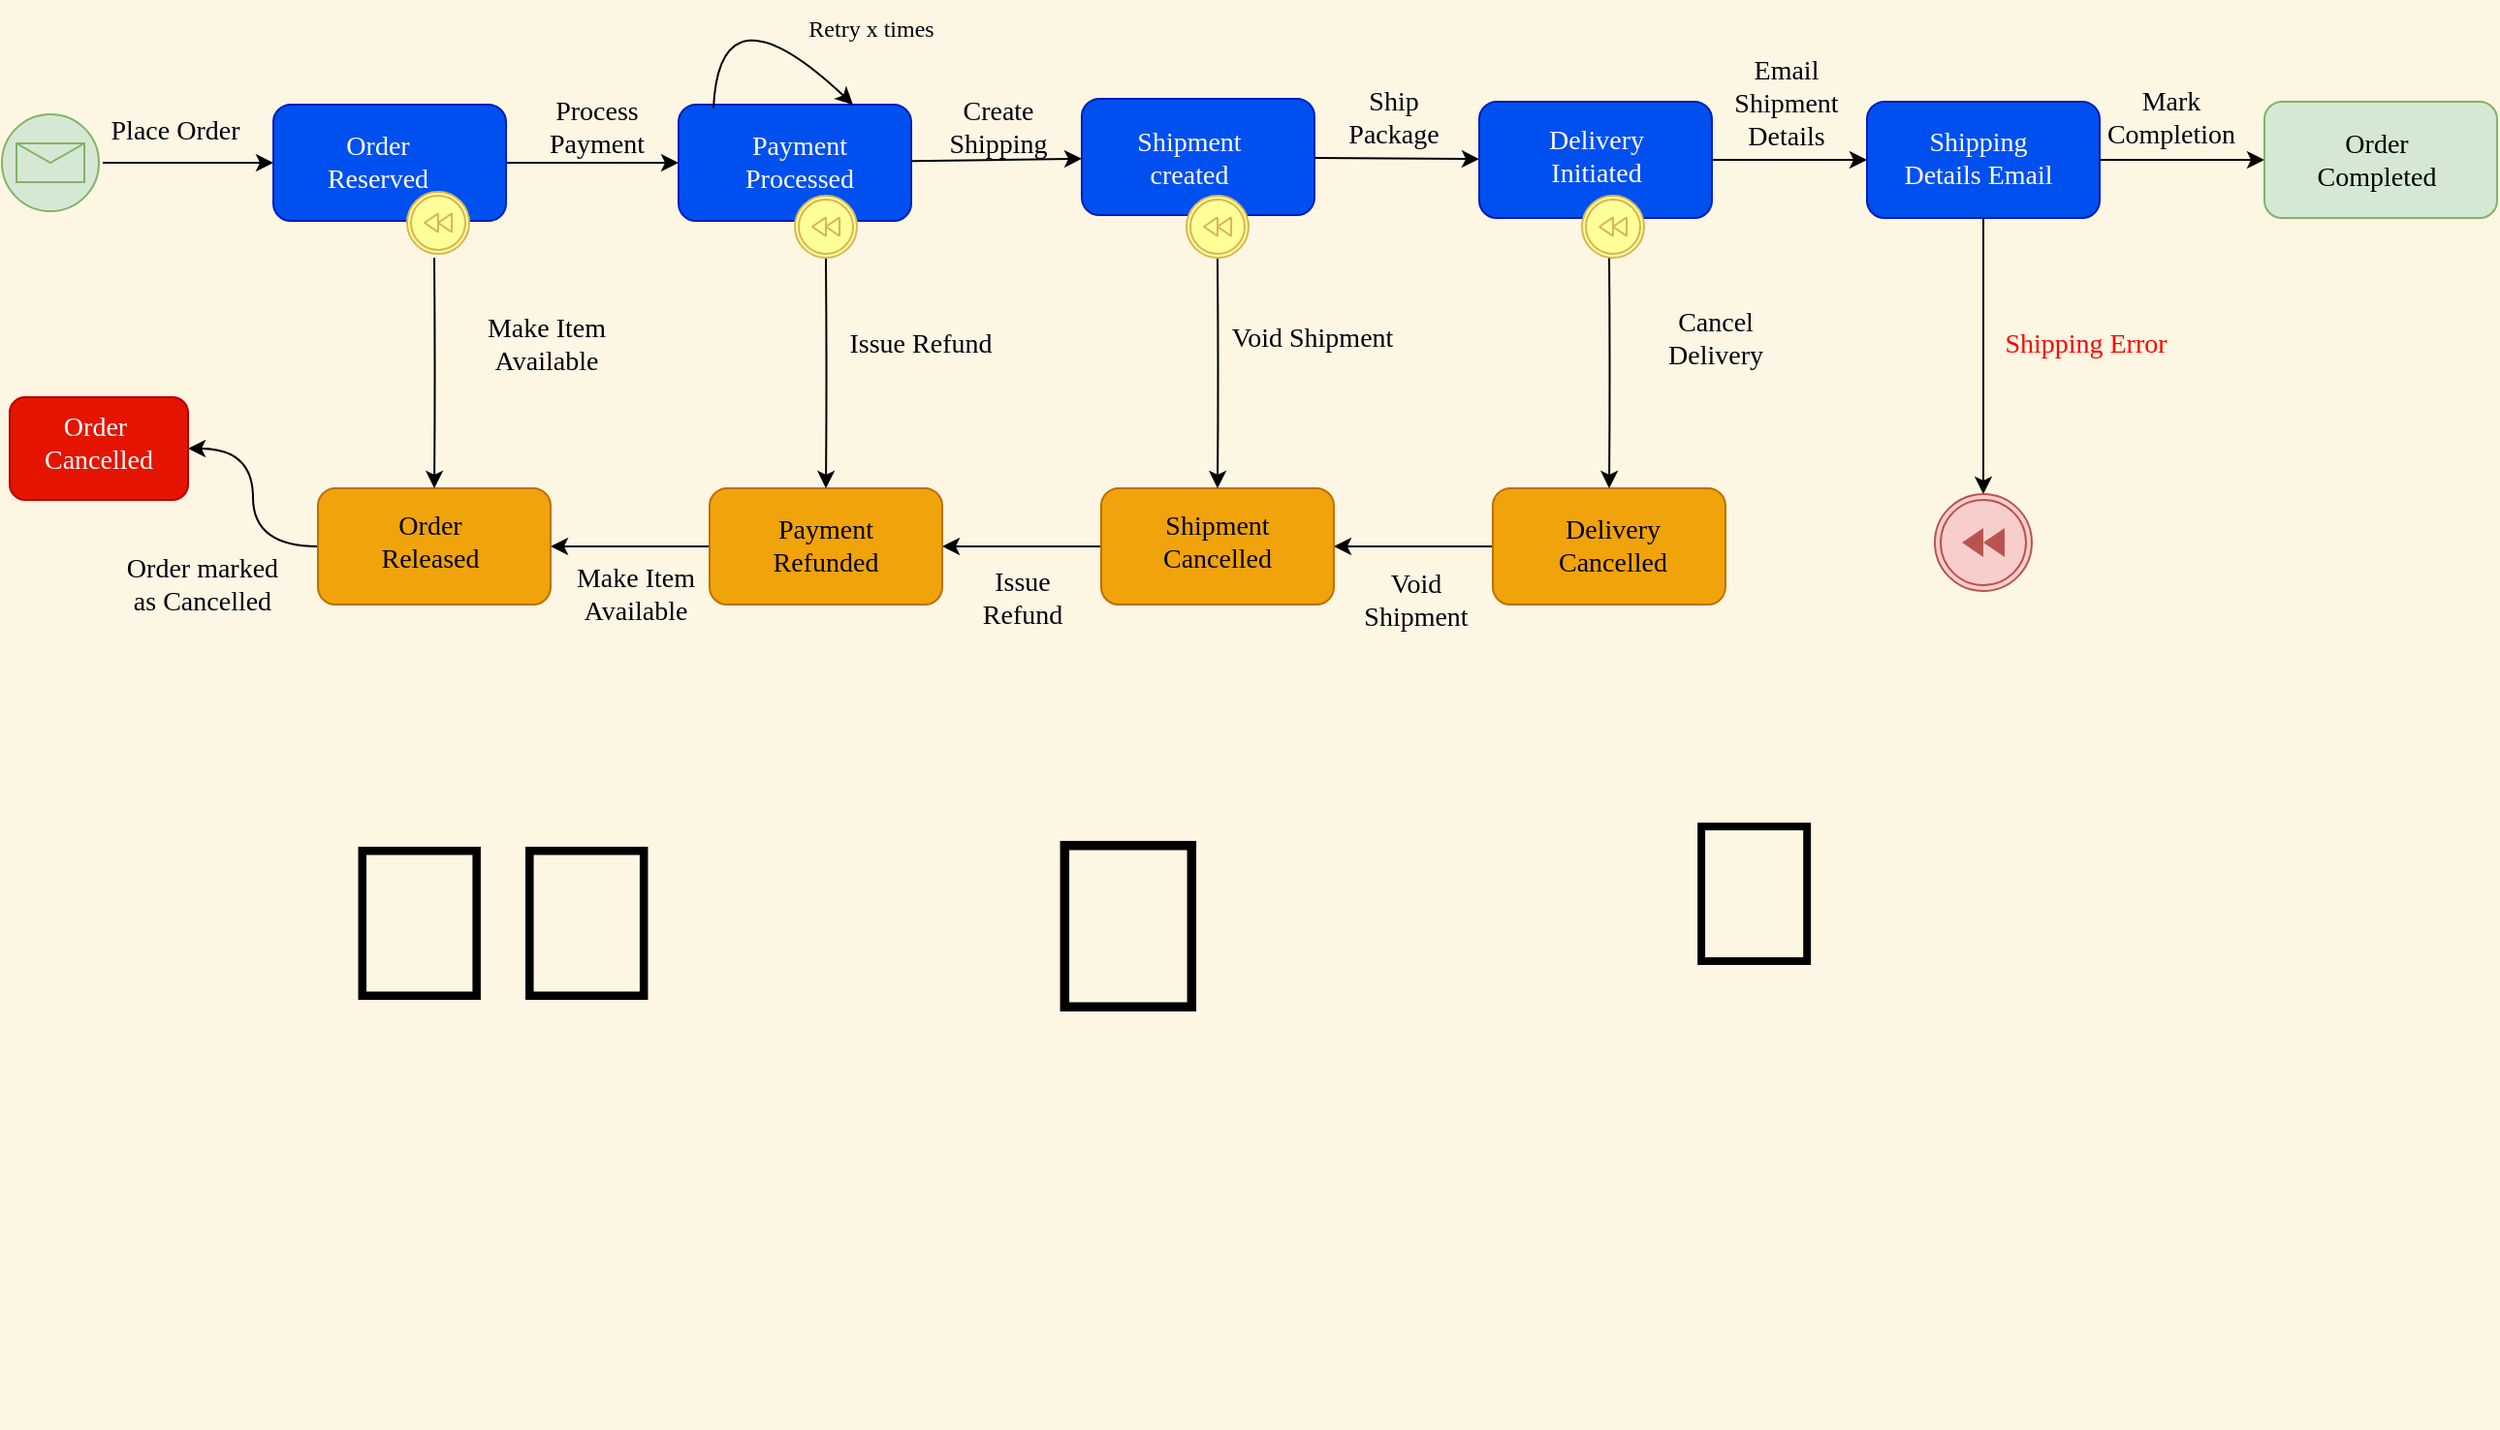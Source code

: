<mxfile>
    <diagram id="TLqlpEwYbJGXmHmKZ_lC" name="Page-1">
        <mxGraphModel dx="1848" dy="909" grid="0" gridSize="10" guides="1" tooltips="1" connect="1" arrows="1" fold="1" page="0" pageScale="1" pageWidth="827" pageHeight="1169" background="#FDF6E3" math="0" shadow="0">
            <root>
                <mxCell id="0"/>
                <mxCell id="1" parent="0"/>
                <mxCell id="6" value="" style="edgeStyle=none;html=1;" parent="1" target="5" edge="1">
                    <mxGeometry relative="1" as="geometry">
                        <mxPoint x="77" y="264" as="sourcePoint"/>
                    </mxGeometry>
                </mxCell>
                <mxCell id="8" value="" style="edgeStyle=none;html=1;" parent="1" source="5" target="7" edge="1">
                    <mxGeometry relative="1" as="geometry"/>
                </mxCell>
                <mxCell id="5" value="" style="whiteSpace=wrap;html=1;verticalAlign=top;fillColor=#0050ef;strokeColor=#001DBC;fontColor=#ffffff;labelBackgroundColor=#ffffff;glass=0;shadow=0;rounded=1;" parent="1" vertex="1">
                    <mxGeometry x="165" y="234" width="120" height="60" as="geometry"/>
                </mxCell>
                <mxCell id="16" value="" style="edgeStyle=none;html=1;fontFamily=Times New Roman;fontColor=#ffffff;" parent="1" source="7" target="15" edge="1">
                    <mxGeometry relative="1" as="geometry"/>
                </mxCell>
                <mxCell id="7" value="" style="whiteSpace=wrap;html=1;verticalAlign=top;fillColor=#0050ef;strokeColor=#001DBC;fontColor=#ffffff;labelBackgroundColor=#ffffff;glass=0;shadow=0;rounded=1;" parent="1" vertex="1">
                    <mxGeometry x="374" y="234" width="120" height="60" as="geometry"/>
                </mxCell>
                <mxCell id="9" value="Place Order" style="text;html=1;strokeColor=none;fillColor=none;align=center;verticalAlign=middle;whiteSpace=wrap;rounded=0;shadow=0;glass=0;labelBackgroundColor=none;sketch=0;fontColor=#00000D;fontFamily=Times New Roman;fontSize=14;" parent="1" vertex="1">
                    <mxGeometry x="78" y="232.5" width="73" height="30" as="geometry"/>
                </mxCell>
                <mxCell id="10" value="Order Reserved" style="text;html=1;strokeColor=none;fillColor=none;align=center;verticalAlign=middle;whiteSpace=wrap;rounded=0;shadow=0;glass=0;labelBackgroundColor=none;sketch=0;fontColor=#ffffff;fontFamily=Times New Roman;fontSize=14;" parent="1" vertex="1">
                    <mxGeometry x="175" y="249" width="88" height="30" as="geometry"/>
                </mxCell>
                <mxCell id="11" value="Process Payment" style="text;html=1;strokeColor=none;fillColor=none;align=center;verticalAlign=middle;whiteSpace=wrap;rounded=0;shadow=0;glass=0;labelBackgroundColor=none;sketch=0;fontColor=#00000D;fontFamily=Times New Roman;fontSize=14;" parent="1" vertex="1">
                    <mxGeometry x="295" y="231" width="74" height="30" as="geometry"/>
                </mxCell>
                <mxCell id="12" value="Payment Processed" style="text;html=1;strokeColor=none;fillColor=none;align=center;verticalAlign=middle;whiteSpace=wrap;rounded=0;shadow=0;glass=0;labelBackgroundColor=none;sketch=0;fontColor=#ffffff;fontFamily=Times New Roman;fontSize=14;" parent="1" vertex="1">
                    <mxGeometry x="389" y="249" width="95" height="30" as="geometry"/>
                </mxCell>
                <mxCell id="20" value="" style="edgeStyle=none;html=1;fontFamily=Times New Roman;fontColor=#ffffff;" parent="1" source="15" target="19" edge="1">
                    <mxGeometry relative="1" as="geometry"/>
                </mxCell>
                <mxCell id="15" value="" style="whiteSpace=wrap;html=1;verticalAlign=top;fillColor=#0050ef;strokeColor=#001DBC;fontColor=#ffffff;labelBackgroundColor=#ffffff;glass=0;shadow=0;rounded=1;" parent="1" vertex="1">
                    <mxGeometry x="582" y="231" width="120" height="60" as="geometry"/>
                </mxCell>
                <mxCell id="17" value="Create Shipping" style="text;html=1;strokeColor=none;fillColor=none;align=center;verticalAlign=middle;whiteSpace=wrap;rounded=0;shadow=0;glass=0;labelBackgroundColor=none;sketch=0;fontColor=#00000D;fontFamily=Times New Roman;fontSize=14;" parent="1" vertex="1">
                    <mxGeometry x="502" y="232.5" width="74" height="27" as="geometry"/>
                </mxCell>
                <mxCell id="18" value="Shipment created" style="text;html=1;strokeColor=none;fillColor=none;align=center;verticalAlign=middle;whiteSpace=wrap;rounded=0;shadow=0;glass=0;labelBackgroundColor=none;sketch=0;fontColor=#FFFFFF;fontFamily=Times New Roman;fontSize=14;" parent="1" vertex="1">
                    <mxGeometry x="590" y="247" width="95" height="30" as="geometry"/>
                </mxCell>
                <mxCell id="43" value="" style="edgeStyle=orthogonalEdgeStyle;curved=1;html=1;fontFamily=Times New Roman;fontColor=#ffffff;" parent="1" source="19" target="42" edge="1">
                    <mxGeometry relative="1" as="geometry"/>
                </mxCell>
                <mxCell id="19" value="" style="whiteSpace=wrap;html=1;verticalAlign=top;fillColor=#0050ef;strokeColor=#001DBC;fontColor=#ffffff;labelBackgroundColor=#ffffff;glass=0;shadow=0;rounded=1;" parent="1" vertex="1">
                    <mxGeometry x="787" y="232.5" width="120" height="60" as="geometry"/>
                </mxCell>
                <mxCell id="28" value="" style="endArrow=classic;html=1;fontFamily=Times New Roman;fontColor=#ffffff;curved=1;exitX=0.15;exitY=0.033;exitDx=0;exitDy=0;exitPerimeter=0;entryX=0.75;entryY=0;entryDx=0;entryDy=0;" parent="1" source="7" target="7" edge="1">
                    <mxGeometry width="50" height="50" relative="1" as="geometry">
                        <mxPoint x="390" y="191" as="sourcePoint"/>
                        <mxPoint x="468" y="181" as="targetPoint"/>
                        <Array as="points">
                            <mxPoint x="395" y="169"/>
                        </Array>
                    </mxGeometry>
                </mxCell>
                <mxCell id="29" value="Retry x times" style="text;html=1;strokeColor=none;fillColor=none;align=center;verticalAlign=middle;whiteSpace=wrap;rounded=0;shadow=0;glass=0;labelBackgroundColor=none;sketch=0;fontColor=#00000D;fontFamily=Times New Roman;" parent="1" vertex="1">
                    <mxGeometry x="437" y="180" width="73" height="30" as="geometry"/>
                </mxCell>
                <mxCell id="30" value="Ship Package" style="text;html=1;strokeColor=none;fillColor=none;align=center;verticalAlign=middle;whiteSpace=wrap;rounded=0;shadow=0;glass=0;labelBackgroundColor=none;sketch=0;fontColor=#00000D;fontFamily=Times New Roman;fontSize=14;" parent="1" vertex="1">
                    <mxGeometry x="706" y="224" width="74" height="34" as="geometry"/>
                </mxCell>
                <mxCell id="31" value="Delivery Initiated" style="text;html=1;strokeColor=none;fillColor=none;align=center;verticalAlign=middle;whiteSpace=wrap;rounded=0;shadow=0;glass=0;labelBackgroundColor=none;sketch=0;fontColor=#FFFFFF;fontFamily=Times New Roman;fontSize=14;" parent="1" vertex="1">
                    <mxGeometry x="799.5" y="246" width="95" height="30" as="geometry"/>
                </mxCell>
                <mxCell id="35" value="Email Shipment Details" style="text;html=1;strokeColor=none;fillColor=none;align=center;verticalAlign=middle;whiteSpace=wrap;rounded=0;shadow=0;glass=0;labelBackgroundColor=none;sketch=0;fontColor=#00000D;fontFamily=Times New Roman;fontSize=14;" parent="1" vertex="1">
                    <mxGeometry x="907" y="207.5" width="77" height="52" as="geometry"/>
                </mxCell>
                <mxCell id="45" value="" style="edgeStyle=orthogonalEdgeStyle;curved=1;html=1;fontFamily=Times New Roman;fontColor=#ffffff;" parent="1" source="42" target="44" edge="1">
                    <mxGeometry relative="1" as="geometry"/>
                </mxCell>
                <mxCell id="93" style="edgeStyle=none;html=1;" edge="1" parent="1" source="42" target="92">
                    <mxGeometry relative="1" as="geometry"/>
                </mxCell>
                <mxCell id="42" value="" style="whiteSpace=wrap;html=1;verticalAlign=top;fillColor=#0050ef;strokeColor=#001DBC;fontColor=#ffffff;labelBackgroundColor=#ffffff;glass=0;shadow=0;rounded=1;" parent="1" vertex="1">
                    <mxGeometry x="987" y="232.5" width="120" height="60" as="geometry"/>
                </mxCell>
                <mxCell id="44" value="" style="whiteSpace=wrap;html=1;verticalAlign=top;fillColor=#d5e8d4;strokeColor=#82b366;labelBackgroundColor=#ffffff;glass=0;shadow=0;rounded=1;" parent="1" vertex="1">
                    <mxGeometry x="1192" y="232.5" width="120" height="60" as="geometry"/>
                </mxCell>
                <mxCell id="46" value="Shipping Details Email" style="text;html=1;strokeColor=none;fillColor=none;align=center;verticalAlign=middle;whiteSpace=wrap;rounded=0;shadow=0;glass=0;labelBackgroundColor=none;sketch=0;fontColor=#FFFFFF;fontFamily=Times New Roman;fontSize=14;" parent="1" vertex="1">
                    <mxGeometry x="997" y="247" width="95" height="30" as="geometry"/>
                </mxCell>
                <mxCell id="47" value="Mark Completion" style="text;html=1;strokeColor=none;fillColor=none;align=center;verticalAlign=middle;whiteSpace=wrap;rounded=0;shadow=0;glass=0;labelBackgroundColor=none;sketch=0;fontColor=#00000D;fontFamily=Times New Roman;fontSize=14;" parent="1" vertex="1">
                    <mxGeometry x="1107" y="227.5" width="74" height="27" as="geometry"/>
                </mxCell>
                <mxCell id="48" value="Order Completed" style="text;html=1;strokeColor=none;fillColor=#d5e8d4;align=center;verticalAlign=middle;whiteSpace=wrap;rounded=0;shadow=0;glass=0;labelBackgroundColor=none;sketch=0;fontFamily=Times New Roman;fontSize=14;" parent="1" vertex="1">
                    <mxGeometry x="1213" y="249" width="74" height="27" as="geometry"/>
                </mxCell>
                <mxCell id="55" value="" style="edgeStyle=orthogonalEdgeStyle;curved=1;html=1;fontFamily=Times New Roman;fontColor=#ffffff;" parent="1" source="52" target="54" edge="1">
                    <mxGeometry relative="1" as="geometry"/>
                </mxCell>
                <mxCell id="52" value="" style="whiteSpace=wrap;html=1;fontFamily=Times New Roman;verticalAlign=top;fillColor=#f0a30a;strokeColor=#BD7000;fontColor=#000000;labelBackgroundColor=#ffffff;rounded=1;shadow=0;glass=0;sketch=0;" parent="1" vertex="1">
                    <mxGeometry x="794" y="432" width="120" height="60" as="geometry"/>
                </mxCell>
                <mxCell id="58" value="" style="edgeStyle=orthogonalEdgeStyle;curved=1;html=1;fontFamily=Times New Roman;fontColor=#ffffff;" parent="1" source="54" target="57" edge="1">
                    <mxGeometry relative="1" as="geometry"/>
                </mxCell>
                <mxCell id="54" value="" style="whiteSpace=wrap;html=1;fontFamily=Times New Roman;verticalAlign=top;fillColor=#f0a30a;strokeColor=#BD7000;fontColor=#000000;labelBackgroundColor=#ffffff;rounded=1;shadow=0;glass=0;sketch=0;" parent="1" vertex="1">
                    <mxGeometry x="592" y="432" width="120" height="60" as="geometry"/>
                </mxCell>
                <mxCell id="60" value="" style="edgeStyle=orthogonalEdgeStyle;curved=1;html=1;fontFamily=Times New Roman;fontColor=#ffffff;" parent="1" source="57" target="59" edge="1">
                    <mxGeometry relative="1" as="geometry"/>
                </mxCell>
                <mxCell id="57" value="" style="whiteSpace=wrap;html=1;fontFamily=Times New Roman;verticalAlign=top;fillColor=#f0a30a;strokeColor=#BD7000;fontColor=#000000;labelBackgroundColor=#ffffff;rounded=1;shadow=0;glass=0;sketch=0;" parent="1" vertex="1">
                    <mxGeometry x="390" y="432" width="120" height="60" as="geometry"/>
                </mxCell>
                <mxCell id="71" value="" style="edgeStyle=orthogonalEdgeStyle;curved=1;html=1;fontFamily=Times New Roman;fontColor=#ffffff;" parent="1" source="59" target="70" edge="1">
                    <mxGeometry relative="1" as="geometry"/>
                </mxCell>
                <mxCell id="59" value="" style="whiteSpace=wrap;html=1;fontFamily=Times New Roman;verticalAlign=top;fillColor=#f0a30a;strokeColor=#BD7000;fontColor=#000000;labelBackgroundColor=#ffffff;rounded=1;shadow=0;glass=0;sketch=0;" parent="1" vertex="1">
                    <mxGeometry x="188" y="432" width="120" height="60" as="geometry"/>
                </mxCell>
                <mxCell id="65" style="edgeStyle=orthogonalEdgeStyle;curved=1;html=1;fontFamily=Times New Roman;fontColor=#ffffff;entryX=0.5;entryY=0;entryDx=0;entryDy=0;" parent="1" target="52" edge="1">
                    <mxGeometry relative="1" as="geometry">
                        <mxPoint x="854" y="406" as="targetPoint"/>
                        <mxPoint x="854" y="310" as="sourcePoint"/>
                    </mxGeometry>
                </mxCell>
                <mxCell id="67" style="edgeStyle=orthogonalEdgeStyle;curved=1;html=1;fontFamily=Times New Roman;fontColor=#ffffff;" parent="1" target="59" edge="1">
                    <mxGeometry relative="1" as="geometry">
                        <mxPoint x="248" y="313" as="sourcePoint"/>
                    </mxGeometry>
                </mxCell>
                <mxCell id="68" style="edgeStyle=orthogonalEdgeStyle;curved=1;html=1;fontFamily=Times New Roman;fontColor=#ffffff;" parent="1" target="57" edge="1">
                    <mxGeometry relative="1" as="geometry">
                        <mxPoint x="450" y="313" as="sourcePoint"/>
                    </mxGeometry>
                </mxCell>
                <mxCell id="69" style="edgeStyle=orthogonalEdgeStyle;curved=1;html=1;fontFamily=Times New Roman;fontColor=#ffffff;" parent="1" target="54" edge="1">
                    <mxGeometry relative="1" as="geometry">
                        <mxPoint x="652" y="313" as="sourcePoint"/>
                    </mxGeometry>
                </mxCell>
                <mxCell id="70" value="" style="whiteSpace=wrap;html=1;fontFamily=Times New Roman;verticalAlign=top;fillColor=#e51400;strokeColor=#B20000;fontColor=#ffffff;labelBackgroundColor=#ffffff;rounded=1;shadow=0;glass=0;sketch=0;" parent="1" vertex="1">
                    <mxGeometry x="29" y="385" width="92" height="53" as="geometry"/>
                </mxCell>
                <mxCell id="72" value="Order&amp;nbsp; Cancelled" style="text;html=1;strokeColor=none;fillColor=none;align=center;verticalAlign=middle;whiteSpace=wrap;rounded=0;shadow=0;glass=0;labelBackgroundColor=none;sketch=0;fontColor=#ffffff;fontFamily=Times New Roman;fontSize=14;" parent="1" vertex="1">
                    <mxGeometry x="31" y="394" width="88" height="30" as="geometry"/>
                </mxCell>
                <mxCell id="73" value="Order Released" style="text;html=1;strokeColor=none;fillColor=none;align=center;verticalAlign=middle;whiteSpace=wrap;rounded=0;shadow=0;glass=0;labelBackgroundColor=none;sketch=0;fontColor=#00000D;fontFamily=Times New Roman;fontSize=14;" parent="1" vertex="1">
                    <mxGeometry x="202" y="445" width="88" height="30" as="geometry"/>
                </mxCell>
                <mxCell id="74" value="Payment Refunded" style="text;html=1;strokeColor=none;fillColor=none;align=center;verticalAlign=middle;whiteSpace=wrap;rounded=0;shadow=0;glass=0;labelBackgroundColor=none;sketch=0;fontColor=#00000D;fontFamily=Times New Roman;fontSize=14;" parent="1" vertex="1">
                    <mxGeometry x="406" y="447" width="88" height="30" as="geometry"/>
                </mxCell>
                <mxCell id="75" value="Shipment Cancelled" style="text;html=1;strokeColor=none;fillColor=none;align=center;verticalAlign=middle;whiteSpace=wrap;rounded=0;shadow=0;glass=0;labelBackgroundColor=none;sketch=0;fontColor=#00000D;fontFamily=Times New Roman;fontSize=14;" parent="1" vertex="1">
                    <mxGeometry x="608" y="445" width="88" height="30" as="geometry"/>
                </mxCell>
                <mxCell id="76" value="Delivery Cancelled" style="text;html=1;strokeColor=none;fillColor=none;align=center;verticalAlign=middle;whiteSpace=wrap;rounded=0;shadow=0;glass=0;labelBackgroundColor=none;sketch=0;fontColor=#00000D;fontFamily=Times New Roman;fontSize=14;" parent="1" vertex="1">
                    <mxGeometry x="812" y="447" width="88" height="30" as="geometry"/>
                </mxCell>
                <mxCell id="77" value="Cancel Delivery" style="text;html=1;strokeColor=none;fillColor=none;align=center;verticalAlign=middle;whiteSpace=wrap;rounded=0;shadow=0;glass=0;labelBackgroundColor=none;sketch=0;fontColor=#00000D;fontFamily=Times New Roman;fontSize=14;" parent="1" vertex="1">
                    <mxGeometry x="865" y="340" width="88" height="30" as="geometry"/>
                </mxCell>
                <mxCell id="78" value="Void Shipment" style="text;html=1;strokeColor=none;fillColor=none;align=center;verticalAlign=middle;whiteSpace=wrap;rounded=0;shadow=0;glass=0;labelBackgroundColor=none;sketch=0;fontColor=#00000D;fontFamily=Times New Roman;fontSize=14;" parent="1" vertex="1">
                    <mxGeometry x="657" y="340" width="88" height="30" as="geometry"/>
                </mxCell>
                <mxCell id="79" value="Issue Refund" style="text;html=1;strokeColor=none;fillColor=none;align=center;verticalAlign=middle;whiteSpace=wrap;rounded=0;shadow=0;glass=0;labelBackgroundColor=none;sketch=0;fontColor=#00000D;fontFamily=Times New Roman;fontSize=14;" parent="1" vertex="1">
                    <mxGeometry x="455" y="343" width="88" height="30" as="geometry"/>
                </mxCell>
                <mxCell id="80" value="Make Item Available" style="text;html=1;strokeColor=none;fillColor=none;align=center;verticalAlign=middle;whiteSpace=wrap;rounded=0;shadow=0;glass=0;labelBackgroundColor=none;sketch=0;fontColor=#00000D;fontFamily=Times New Roman;fontSize=14;" parent="1" vertex="1">
                    <mxGeometry x="268" y="343" width="76" height="30" as="geometry"/>
                </mxCell>
                <mxCell id="82" value="Void Shipment" style="text;html=1;strokeColor=none;fillColor=none;align=center;verticalAlign=middle;whiteSpace=wrap;rounded=0;shadow=0;glass=0;labelBackgroundColor=none;sketch=0;fontColor=#00000D;fontFamily=Times New Roman;fontSize=14;" parent="1" vertex="1">
                    <mxGeometry x="718" y="477" width="73" height="25" as="geometry"/>
                </mxCell>
                <mxCell id="83" value="Issue Refund" style="text;html=1;strokeColor=none;fillColor=none;align=center;verticalAlign=middle;whiteSpace=wrap;rounded=0;shadow=0;glass=0;labelBackgroundColor=none;sketch=0;fontColor=#00000D;fontFamily=Times New Roman;fontSize=14;" parent="1" vertex="1">
                    <mxGeometry x="521" y="477" width="61" height="23" as="geometry"/>
                </mxCell>
                <mxCell id="84" value="Make Item Available" style="text;html=1;strokeColor=none;fillColor=none;align=center;verticalAlign=middle;whiteSpace=wrap;rounded=0;shadow=0;glass=0;labelBackgroundColor=none;sketch=0;fontColor=#00000D;fontFamily=Times New Roman;fontSize=14;" parent="1" vertex="1">
                    <mxGeometry x="314" y="472" width="76" height="30" as="geometry"/>
                </mxCell>
                <mxCell id="85" value="Order marked as Cancelled" style="text;html=1;strokeColor=none;fillColor=none;align=center;verticalAlign=middle;whiteSpace=wrap;rounded=0;shadow=0;glass=0;labelBackgroundColor=none;sketch=0;fontColor=#00000D;fontFamily=Times New Roman;fontSize=14;" parent="1" vertex="1">
                    <mxGeometry x="84" y="463" width="89" height="37" as="geometry"/>
                </mxCell>
                <mxCell id="87" value="" style="points=[[0.145,0.145,0],[0.5,0,0],[0.855,0.145,0],[1,0.5,0],[0.855,0.855,0],[0.5,1,0],[0.145,0.855,0],[0,0.5,0]];shape=mxgraph.bpmn.event;html=1;verticalLabelPosition=bottom;labelBackgroundColor=#FFFF33;verticalAlign=top;align=center;perimeter=ellipsePerimeter;outlineConnect=0;aspect=fixed;outline=boundInt;symbol=compensation;fillColor=#FFFF99;strokeColor=#d6b656;strokeWidth=1;" vertex="1" parent="1">
                    <mxGeometry x="234" y="279" width="32" height="32" as="geometry"/>
                </mxCell>
                <mxCell id="88" value="" style="points=[[0.145,0.145,0],[0.5,0,0],[0.855,0.145,0],[1,0.5,0],[0.855,0.855,0],[0.5,1,0],[0.145,0.855,0],[0,0.5,0]];shape=mxgraph.bpmn.event;html=1;verticalLabelPosition=bottom;labelBackgroundColor=#FFFF33;verticalAlign=top;align=center;perimeter=ellipsePerimeter;outlineConnect=0;aspect=fixed;outline=boundInt;symbol=compensation;fillColor=#FFFF99;strokeColor=#d6b656;strokeWidth=1;" vertex="1" parent="1">
                    <mxGeometry x="434" y="281" width="32" height="32" as="geometry"/>
                </mxCell>
                <mxCell id="89" value="" style="points=[[0.145,0.145,0],[0.5,0,0],[0.855,0.145,0],[1,0.5,0],[0.855,0.855,0],[0.5,1,0],[0.145,0.855,0],[0,0.5,0]];shape=mxgraph.bpmn.event;html=1;verticalLabelPosition=bottom;labelBackgroundColor=#FFFF33;verticalAlign=top;align=center;perimeter=ellipsePerimeter;outlineConnect=0;aspect=fixed;outline=boundInt;symbol=compensation;fillColor=#FFFF99;strokeColor=#d6b656;strokeWidth=1;" vertex="1" parent="1">
                    <mxGeometry x="636" y="281" width="32" height="32" as="geometry"/>
                </mxCell>
                <mxCell id="90" value="" style="points=[[0.145,0.145,0],[0.5,0,0],[0.855,0.145,0],[1,0.5,0],[0.855,0.855,0],[0.5,1,0],[0.145,0.855,0],[0,0.5,0]];shape=mxgraph.bpmn.event;html=1;verticalLabelPosition=bottom;labelBackgroundColor=#FFFF33;verticalAlign=top;align=center;perimeter=ellipsePerimeter;outlineConnect=0;aspect=fixed;outline=boundInt;symbol=compensation;fillColor=#FFFF99;strokeColor=#d6b656;strokeWidth=1;" vertex="1" parent="1">
                    <mxGeometry x="840" y="281" width="32" height="32" as="geometry"/>
                </mxCell>
                <mxCell id="91" value="" style="points=[[0.145,0.145,0],[0.5,0,0],[0.855,0.145,0],[1,0.5,0],[0.855,0.855,0],[0.5,1,0],[0.145,0.855,0],[0,0.5,0]];shape=mxgraph.bpmn.event;html=1;verticalLabelPosition=bottom;labelBackgroundColor=#ffffff;verticalAlign=top;align=center;perimeter=ellipsePerimeter;outlineConnect=0;aspect=fixed;outline=standard;symbol=message;fillColor=#d5e8d4;strokeColor=#82b366;" vertex="1" parent="1">
                    <mxGeometry x="25" y="239" width="50" height="50" as="geometry"/>
                </mxCell>
                <mxCell id="92" value="" style="points=[[0.145,0.145,0],[0.5,0,0],[0.855,0.145,0],[1,0.5,0],[0.855,0.855,0],[0.5,1,0],[0.145,0.855,0],[0,0.5,0]];shape=mxgraph.bpmn.event;html=1;verticalLabelPosition=bottom;labelBackgroundColor=#ffffff;verticalAlign=top;align=center;perimeter=ellipsePerimeter;outlineConnect=0;aspect=fixed;outline=throwing;symbol=compensation;fillColor=#f8cecc;strokeColor=#b85450;" vertex="1" parent="1">
                    <mxGeometry x="1022" y="435" width="50" height="50" as="geometry"/>
                </mxCell>
                <mxCell id="94" value="&lt;font style=&quot;color: rgb(255, 0, 0);&quot;&gt;Shipping Error&lt;/font&gt;" style="text;html=1;strokeColor=none;fillColor=none;align=center;verticalAlign=middle;whiteSpace=wrap;rounded=0;shadow=0;glass=0;labelBackgroundColor=none;sketch=0;fontColor=#00000D;fontFamily=Times New Roman;fontSize=14;" vertex="1" parent="1">
                    <mxGeometry x="1056" y="343" width="88" height="30" as="geometry"/>
                </mxCell>
                <mxCell id="97" value="&amp;nbsp; &amp;nbsp;&lt;div&gt;&lt;br&gt;&lt;/div&gt;" style="text;html=1;align=center;verticalAlign=middle;resizable=0;points=[];autosize=1;strokeColor=none;fillColor=none;" vertex="1" parent="1">
                    <mxGeometry x="269" y="876" width="28" height="41" as="geometry"/>
                </mxCell>
                <mxCell id="98" value="&lt;p style=&quot;language:en-FR;line-height:normal;margin-top:0pt;margin-bottom:0pt;&#xa;margin-right:0in;text-align:left;direction:ltr;unicode-bidi:embed&quot;&gt;&lt;span style=&quot;font-size:96.0pt;font-family:Arial;mso-ascii-font-family:&amp;quot;Apple Color Emoji&amp;quot;;&#xa;mso-fareast-font-family:Arial;mso-bidi-font-family:Arial;font-variant:normal;&#xa;color:black;text-transform:none;language:en-FR;font-weight:normal;font-style:&#xa;normal;mso-style-textfill-type:solid;mso-style-textfill-fill-color:black;&#xa;mso-style-textfill-fill-alpha:100.0%&quot;&gt;🤯&lt;/span&gt;&lt;/p&gt;" style="text;whiteSpace=wrap;html=1;" vertex="1" parent="1">
                    <mxGeometry x="556" y="577" width="156" height="190" as="geometry"/>
                </mxCell>
                <mxCell id="99" value="&lt;p style=&quot;language:en-FR;line-height:normal;margin-top:0pt;margin-bottom:0pt;&#xa;margin-right:0in;text-align:left;direction:ltr;unicode-bidi:embed&quot;&gt;&lt;span style=&quot;font-size:80.0pt;font-family:Arial;mso-ascii-font-family:&amp;quot;Apple Color Emoji&amp;quot;;&#xa;mso-fareast-font-family:Arial;mso-bidi-font-family:Arial;font-variant:normal;&#xa;color:black;text-transform:none;language:en-FR;font-weight:normal;font-style:&#xa;normal;mso-style-textfill-type:solid;mso-style-textfill-fill-color:black;&#xa;mso-style-textfill-fill-alpha:100.0%&quot;&gt;😤&lt;/span&gt;&lt;/p&gt;" style="text;whiteSpace=wrap;html=1;" vertex="1" parent="1">
                    <mxGeometry x="887" y="573" width="135" height="162" as="geometry"/>
                </mxCell>
                <mxCell id="100" value="&lt;p style=&quot;line-height: normal; margin-top: 0pt; margin-bottom: 0pt; direction: ltr; unicode-bidi: embed;&quot;&gt;&lt;span style=&quot;font-family: Arial; font-variant: normal; text-transform: none; font-weight: normal;&quot;&gt;&lt;font style=&quot;font-size: 115px;&quot;&gt;😵‍💫&lt;/font&gt;&lt;/span&gt;&lt;/p&gt;" style="text;whiteSpace=wrap;html=1;align=center;" vertex="1" parent="1">
                    <mxGeometry x="217.5" y="583" width="131" height="45" as="geometry"/>
                </mxCell>
            </root>
        </mxGraphModel>
    </diagram>
</mxfile>